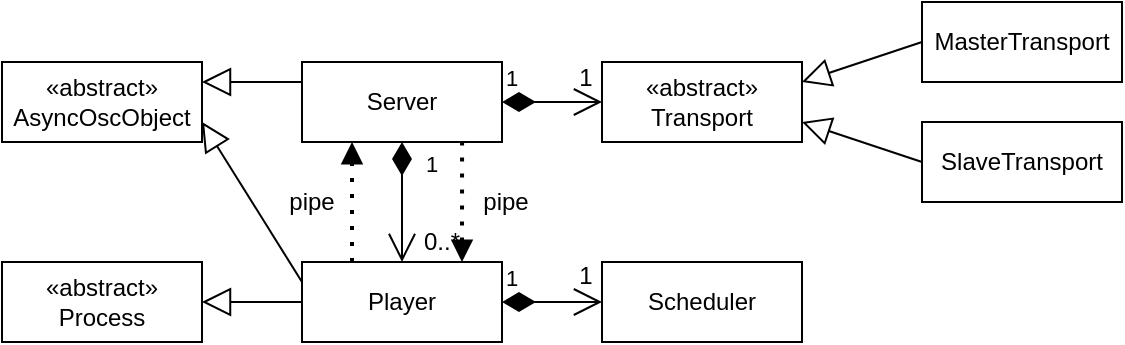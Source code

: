 <mxfile version="14.5.1" type="device"><diagram id="Iw_zlw4knfqicLVw8K2R" name="Page-1"><mxGraphModel dx="1106" dy="847" grid="1" gridSize="10" guides="1" tooltips="1" connect="1" arrows="1" fold="1" page="1" pageScale="1" pageWidth="827" pageHeight="1169" math="0" shadow="0"><root><mxCell id="0"/><mxCell id="1" parent="0"/><mxCell id="33kJ3Vz64uj0Gmlo7U5v-1" value="Server" style="rounded=0;whiteSpace=wrap;html=1;" parent="1" vertex="1"><mxGeometry x="260" y="300" width="100" height="40" as="geometry"/></mxCell><mxCell id="33kJ3Vz64uj0Gmlo7U5v-2" value="Player" style="rounded=0;whiteSpace=wrap;html=1;" parent="1" vertex="1"><mxGeometry x="260" y="400" width="100" height="40" as="geometry"/></mxCell><mxCell id="33kJ3Vz64uj0Gmlo7U5v-3" value="«abstract»&lt;br&gt;Transport" style="rounded=0;whiteSpace=wrap;html=1;" parent="1" vertex="1"><mxGeometry x="410" y="300" width="100" height="40" as="geometry"/></mxCell><mxCell id="33kJ3Vz64uj0Gmlo7U5v-4" value="MasterTransport" style="rounded=0;whiteSpace=wrap;html=1;" parent="1" vertex="1"><mxGeometry x="570" y="270" width="100" height="40" as="geometry"/></mxCell><mxCell id="33kJ3Vz64uj0Gmlo7U5v-5" value="SlaveTransport" style="rounded=0;whiteSpace=wrap;html=1;" parent="1" vertex="1"><mxGeometry x="570" y="330" width="100" height="40" as="geometry"/></mxCell><mxCell id="33kJ3Vz64uj0Gmlo7U5v-6" value="Scheduler" style="rounded=0;whiteSpace=wrap;html=1;" parent="1" vertex="1"><mxGeometry x="410" y="400" width="100" height="40" as="geometry"/></mxCell><mxCell id="33kJ3Vz64uj0Gmlo7U5v-7" value="1" style="endArrow=open;html=1;endSize=12;startArrow=diamondThin;startSize=14;startFill=1;edgeStyle=orthogonalEdgeStyle;align=left;verticalAlign=bottom;entryX=0;entryY=0.5;entryDx=0;entryDy=0;" parent="1" source="33kJ3Vz64uj0Gmlo7U5v-1" target="33kJ3Vz64uj0Gmlo7U5v-3" edge="1"><mxGeometry x="-1" y="3" relative="1" as="geometry"><mxPoint x="360" y="320" as="sourcePoint"/><mxPoint x="520" y="320" as="targetPoint"/></mxGeometry></mxCell><mxCell id="33kJ3Vz64uj0Gmlo7U5v-9" value="1" style="endArrow=open;html=1;endSize=12;startArrow=diamondThin;startSize=14;startFill=1;edgeStyle=orthogonalEdgeStyle;align=left;verticalAlign=bottom;entryX=0;entryY=0.5;entryDx=0;entryDy=0;exitX=1;exitY=0.5;exitDx=0;exitDy=0;" parent="1" source="33kJ3Vz64uj0Gmlo7U5v-2" target="33kJ3Vz64uj0Gmlo7U5v-6" edge="1"><mxGeometry x="-1" y="3" relative="1" as="geometry"><mxPoint x="370" y="330" as="sourcePoint"/><mxPoint x="420" y="330" as="targetPoint"/></mxGeometry></mxCell><mxCell id="33kJ3Vz64uj0Gmlo7U5v-13" value="" style="endArrow=block;endFill=0;endSize=12;html=1;entryX=1;entryY=0.25;entryDx=0;entryDy=0;exitX=0;exitY=0.5;exitDx=0;exitDy=0;" parent="1" source="33kJ3Vz64uj0Gmlo7U5v-4" target="33kJ3Vz64uj0Gmlo7U5v-3" edge="1"><mxGeometry width="160" relative="1" as="geometry"><mxPoint x="550" y="300" as="sourcePoint"/><mxPoint x="680" y="320" as="targetPoint"/></mxGeometry></mxCell><mxCell id="33kJ3Vz64uj0Gmlo7U5v-14" value="" style="endArrow=block;endFill=0;endSize=12;html=1;entryX=1;entryY=0.75;entryDx=0;entryDy=0;exitX=0;exitY=0.5;exitDx=0;exitDy=0;" parent="1" source="33kJ3Vz64uj0Gmlo7U5v-5" target="33kJ3Vz64uj0Gmlo7U5v-3" edge="1"><mxGeometry width="160" relative="1" as="geometry"><mxPoint x="580" y="300" as="sourcePoint"/><mxPoint x="520" y="330" as="targetPoint"/></mxGeometry></mxCell><mxCell id="33kJ3Vz64uj0Gmlo7U5v-15" value="1" style="endArrow=open;html=1;endSize=12;startArrow=diamondThin;startSize=14;startFill=1;edgeStyle=orthogonalEdgeStyle;align=left;verticalAlign=bottom;" parent="1" source="33kJ3Vz64uj0Gmlo7U5v-1" target="33kJ3Vz64uj0Gmlo7U5v-2" edge="1"><mxGeometry x="-0.333" y="10" relative="1" as="geometry"><mxPoint x="310" y="330" as="sourcePoint"/><mxPoint x="470" y="330" as="targetPoint"/><mxPoint as="offset"/></mxGeometry></mxCell><mxCell id="33kJ3Vz64uj0Gmlo7U5v-16" value="0..*" style="text;html=1;strokeColor=none;fillColor=none;align=center;verticalAlign=middle;whiteSpace=wrap;rounded=0;" parent="1" vertex="1"><mxGeometry x="310" y="380" width="40" height="20" as="geometry"/></mxCell><mxCell id="33kJ3Vz64uj0Gmlo7U5v-17" value="1" style="text;html=1;strokeColor=none;fillColor=none;align=center;verticalAlign=middle;whiteSpace=wrap;rounded=0;" parent="1" vertex="1"><mxGeometry x="382" y="397" width="40" height="20" as="geometry"/></mxCell><mxCell id="33kJ3Vz64uj0Gmlo7U5v-18" value="1" style="text;html=1;strokeColor=none;fillColor=none;align=center;verticalAlign=middle;whiteSpace=wrap;rounded=0;" parent="1" vertex="1"><mxGeometry x="382" y="298" width="40" height="20" as="geometry"/></mxCell><mxCell id="WKr4WFlKvmDgDMZv6XZ4-1" value="" style="endArrow=block;dashed=1;html=1;dashPattern=1 3;strokeWidth=2;startArrow=none;startFill=0;endFill=1;exitX=0.25;exitY=0;exitDx=0;exitDy=0;" edge="1" parent="1" source="33kJ3Vz64uj0Gmlo7U5v-2"><mxGeometry width="50" height="50" relative="1" as="geometry"><mxPoint x="288" y="400" as="sourcePoint"/><mxPoint x="285" y="340" as="targetPoint"/></mxGeometry></mxCell><mxCell id="WKr4WFlKvmDgDMZv6XZ4-2" value="" style="endArrow=none;dashed=1;html=1;dashPattern=1 3;strokeWidth=2;startArrow=block;startFill=1;entryX=0.864;entryY=0.98;entryDx=0;entryDy=0;entryPerimeter=0;" edge="1" parent="1"><mxGeometry width="50" height="50" relative="1" as="geometry"><mxPoint x="340" y="400" as="sourcePoint"/><mxPoint x="340.04" y="339.5" as="targetPoint"/></mxGeometry></mxCell><mxCell id="WKr4WFlKvmDgDMZv6XZ4-3" value="pipe" style="text;html=1;strokeColor=none;fillColor=none;align=center;verticalAlign=middle;whiteSpace=wrap;rounded=0;fontSize=12;opacity=20;" vertex="1" parent="1"><mxGeometry x="342" y="360" width="40" height="20" as="geometry"/></mxCell><mxCell id="WKr4WFlKvmDgDMZv6XZ4-4" value="pipe" style="text;html=1;strokeColor=none;fillColor=none;align=center;verticalAlign=middle;whiteSpace=wrap;rounded=0;fontSize=12;opacity=20;" vertex="1" parent="1"><mxGeometry x="245" y="360" width="40" height="20" as="geometry"/></mxCell><mxCell id="WKr4WFlKvmDgDMZv6XZ4-5" value="«abstract»&lt;br&gt;Process" style="rounded=0;whiteSpace=wrap;html=1;" vertex="1" parent="1"><mxGeometry x="110" y="400" width="100" height="40" as="geometry"/></mxCell><mxCell id="WKr4WFlKvmDgDMZv6XZ4-7" value="" style="endArrow=block;endFill=0;endSize=12;html=1;entryX=1;entryY=0.5;entryDx=0;entryDy=0;exitX=0;exitY=0.5;exitDx=0;exitDy=0;" edge="1" parent="1" source="33kJ3Vz64uj0Gmlo7U5v-2" target="WKr4WFlKvmDgDMZv6XZ4-5"><mxGeometry width="160" relative="1" as="geometry"><mxPoint x="270" y="330" as="sourcePoint"/><mxPoint x="220" y="370" as="targetPoint"/></mxGeometry></mxCell><mxCell id="WKr4WFlKvmDgDMZv6XZ4-8" value="«abstract»&lt;br&gt;AsyncOscObject" style="rounded=0;whiteSpace=wrap;html=1;" vertex="1" parent="1"><mxGeometry x="110" y="300" width="100" height="40" as="geometry"/></mxCell><mxCell id="WKr4WFlKvmDgDMZv6XZ4-9" value="" style="endArrow=block;endFill=0;endSize=12;html=1;entryX=1;entryY=0.5;entryDx=0;entryDy=0;exitX=0;exitY=0.5;exitDx=0;exitDy=0;" edge="1" parent="1"><mxGeometry width="160" relative="1" as="geometry"><mxPoint x="260" y="310" as="sourcePoint"/><mxPoint x="210" y="310" as="targetPoint"/></mxGeometry></mxCell><mxCell id="WKr4WFlKvmDgDMZv6XZ4-10" value="" style="endArrow=block;endFill=0;endSize=12;html=1;entryX=1;entryY=0.5;entryDx=0;entryDy=0;exitX=0;exitY=0.25;exitDx=0;exitDy=0;" edge="1" parent="1" source="33kJ3Vz64uj0Gmlo7U5v-2"><mxGeometry width="160" relative="1" as="geometry"><mxPoint x="260" y="330" as="sourcePoint"/><mxPoint x="210" y="330" as="targetPoint"/></mxGeometry></mxCell></root></mxGraphModel></diagram></mxfile>